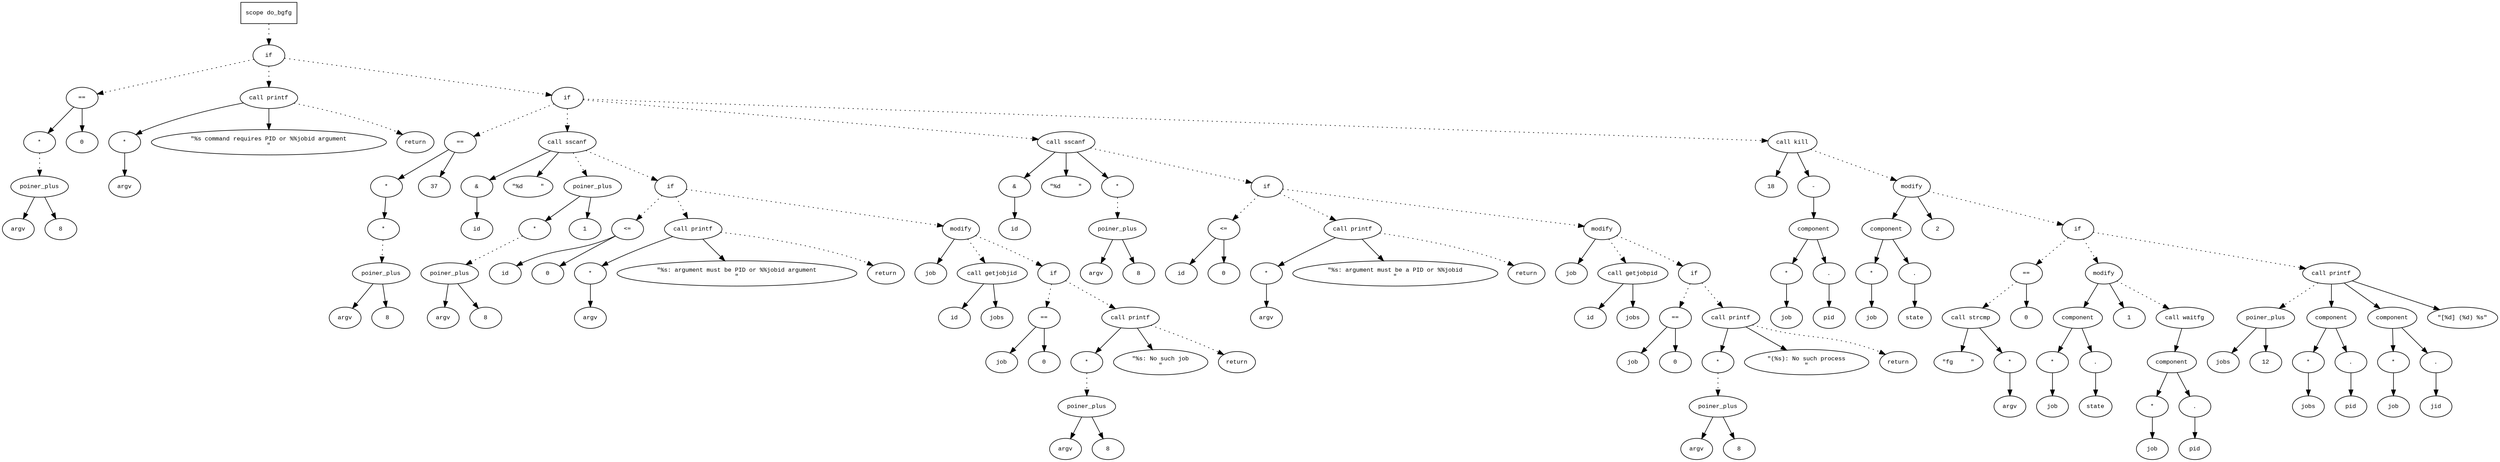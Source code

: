digraph AST {
  graph [fontname="Times New Roman",fontsize=10];
  node  [fontname="Courier New",fontsize=10];
  edge  [fontname="Times New Roman",fontsize=10];

  node1 [label="scope do_bgfg",shape=box];
  node2 [label="if",shape=ellipse];
  node1 -> node2 [style=dotted];
  node3 [label="==",shape=ellipse];
  node4 [label="*",shape=ellipse];
  node5 [label="poiner_plus",shape=ellipse];
  node6 [label="argv",shape=ellipse];
  node5 -> node6;
  node7 [label="8",shape=ellipse];
  node5 -> node7;
  node4 -> node5 [style=dotted];
  node3 -> node4;
  node8 [label="0",shape=ellipse];
  node3 -> node8;
  node2 -> node3 [style=dotted];
  node9 [label="call printf",shape=ellipse];
  node10 [label="*",shape=ellipse];
  node11 [label="argv",shape=ellipse];
  node10 -> node11;
  node9 -> node10;
  node12 [label="\"%s command requires PID or %%jobid argument
\"",shape=ellipse];
  node9 -> node12;
  node2 -> node9 [style=dotted];
  node13 [label="return",shape=ellipse];
  node9 -> node13 [style=dotted];
  node14 [label="if",shape=ellipse];
  node2 -> node14 [style=dotted];
  node15 [label="==",shape=ellipse];
  node16 [label="*",shape=ellipse];
  node17 [label="*",shape=ellipse];
  node18 [label="poiner_plus",shape=ellipse];
  node19 [label="argv",shape=ellipse];
  node18 -> node19;
  node20 [label="8",shape=ellipse];
  node18 -> node20;
  node17 -> node18 [style=dotted];
  node16 -> node17;
  node15 -> node16;
  node21 [label="37",shape=ellipse];
  node15 -> node21;
  node14 -> node15 [style=dotted];
  node22 [label="call sscanf",shape=ellipse];
  node23 [label="&",shape=ellipse];
  node22 -> node23;
  node24 [label="id",shape=ellipse];
  node23 -> node24;
  node25 [label="\"%d     \"",shape=ellipse];
  node22 -> node25;
  node26 [label="poiner_plus",shape=ellipse];
  node27 [label="*",shape=ellipse];
  node28 [label="poiner_plus",shape=ellipse];
  node29 [label="argv",shape=ellipse];
  node28 -> node29;
  node30 [label="8",shape=ellipse];
  node28 -> node30;
  node27 -> node28 [style=dotted];
  node26 -> node27;
  node31 [label="1",shape=ellipse];
  node26 -> node31;
  node22 -> node26 [style=dotted];
  node14 -> node22 [style=dotted];
  node32 [label="if",shape=ellipse];
  node22 -> node32 [style=dotted];
  node33 [label="<=",shape=ellipse];
  node34 [label="id",shape=ellipse];
  node33 -> node34;
  node35 [label="0",shape=ellipse];
  node33 -> node35;
  node32 -> node33 [style=dotted];
  node36 [label="call printf",shape=ellipse];
  node37 [label="*",shape=ellipse];
  node38 [label="argv",shape=ellipse];
  node37 -> node38;
  node36 -> node37;
  node39 [label="\"%s: argument must be PID or %%jobid argument
\"",shape=ellipse];
  node36 -> node39;
  node32 -> node36 [style=dotted];
  node40 [label="return",shape=ellipse];
  node36 -> node40 [style=dotted];
  node41 [label="modify",shape=ellipse];
  node42 [label="job",shape=ellipse];
  node41 -> node42;
  node43 [label="call getjobjid",shape=ellipse];
  node44 [label="id",shape=ellipse];
  node43 -> node44;
  node45 [label="jobs",shape=ellipse];
  node43 -> node45;
  node41 -> node43 [style=dotted];
  node32 -> node41 [style=dotted];
  node46 [label="if",shape=ellipse];
  node41 -> node46 [style=dotted];
  node47 [label="==",shape=ellipse];
  node48 [label="job",shape=ellipse];
  node47 -> node48;
  node49 [label="0",shape=ellipse];
  node47 -> node49;
  node46 -> node47 [style=dotted];
  node50 [label="call printf",shape=ellipse];
  node51 [label="*",shape=ellipse];
  node52 [label="poiner_plus",shape=ellipse];
  node53 [label="argv",shape=ellipse];
  node52 -> node53;
  node54 [label="8",shape=ellipse];
  node52 -> node54;
  node51 -> node52 [style=dotted];
  node50 -> node51;
  node55 [label="\"%s: No such job
\"",shape=ellipse];
  node50 -> node55;
  node46 -> node50 [style=dotted];
  node56 [label="return",shape=ellipse];
  node50 -> node56 [style=dotted];
  node57 [label="call sscanf",shape=ellipse];
  node58 [label="&",shape=ellipse];
  node57 -> node58;
  node59 [label="id",shape=ellipse];
  node58 -> node59;
  node60 [label="\"%d     \"",shape=ellipse];
  node57 -> node60;
  node61 [label="*",shape=ellipse];
  node62 [label="poiner_plus",shape=ellipse];
  node63 [label="argv",shape=ellipse];
  node62 -> node63;
  node64 [label="8",shape=ellipse];
  node62 -> node64;
  node61 -> node62 [style=dotted];
  node57 -> node61;
  node14 -> node57 [style=dotted];
  node65 [label="if",shape=ellipse];
  node57 -> node65 [style=dotted];
  node66 [label="<=",shape=ellipse];
  node67 [label="id",shape=ellipse];
  node66 -> node67;
  node68 [label="0",shape=ellipse];
  node66 -> node68;
  node65 -> node66 [style=dotted];
  node69 [label="call printf",shape=ellipse];
  node70 [label="*",shape=ellipse];
  node71 [label="argv",shape=ellipse];
  node70 -> node71;
  node69 -> node70;
  node72 [label="\"%s: argument must be a PID or %%jobid
\"",shape=ellipse];
  node69 -> node72;
  node65 -> node69 [style=dotted];
  node73 [label="return",shape=ellipse];
  node69 -> node73 [style=dotted];
  node74 [label="modify",shape=ellipse];
  node75 [label="job",shape=ellipse];
  node74 -> node75;
  node76 [label="call getjobpid",shape=ellipse];
  node77 [label="id",shape=ellipse];
  node76 -> node77;
  node78 [label="jobs",shape=ellipse];
  node76 -> node78;
  node74 -> node76 [style=dotted];
  node65 -> node74 [style=dotted];
  node79 [label="if",shape=ellipse];
  node74 -> node79 [style=dotted];
  node80 [label="==",shape=ellipse];
  node81 [label="job",shape=ellipse];
  node80 -> node81;
  node82 [label="0",shape=ellipse];
  node80 -> node82;
  node79 -> node80 [style=dotted];
  node83 [label="call printf",shape=ellipse];
  node84 [label="*",shape=ellipse];
  node85 [label="poiner_plus",shape=ellipse];
  node86 [label="argv",shape=ellipse];
  node85 -> node86;
  node87 [label="8",shape=ellipse];
  node85 -> node87;
  node84 -> node85 [style=dotted];
  node83 -> node84;
  node88 [label="\"(%s): No such process
\"",shape=ellipse];
  node83 -> node88;
  node79 -> node83 [style=dotted];
  node89 [label="return",shape=ellipse];
  node83 -> node89 [style=dotted];
  node90 [label="call kill",shape=ellipse];
  node91 [label="18",shape=ellipse];
  node90 -> node91;
  node92 [label="-",shape=ellipse];
  node93 [label="component",shape=ellipse];
  node92 -> node93;
  node94 [label="*",shape=ellipse];
  node95 [label="job",shape=ellipse];
  node94 -> node95;
  node93 -> node94;
  node96 [label=".",shape=ellipse];
  node93 -> node96;
  node97 [label="pid",shape=ellipse];
  node96 -> node97;
  node90 -> node92;
  node14 -> node90 [style=dotted];
  node98 [label="modify",shape=ellipse];
  node99 [label="component",shape=ellipse];
  node98 -> node99;
  node100 [label="*",shape=ellipse];
  node101 [label="job",shape=ellipse];
  node100 -> node101;
  node99 -> node100;
  node102 [label=".",shape=ellipse];
  node99 -> node102;
  node103 [label="state",shape=ellipse];
  node102 -> node103;
  node104 [label="2",shape=ellipse];
  node98 -> node104;
  node90 -> node98 [style=dotted];
  node105 [label="if",shape=ellipse];
  node98 -> node105 [style=dotted];
  node106 [label="==",shape=ellipse];
  node107 [label="call strcmp",shape=ellipse];
  node108 [label="\"fg     \"",shape=ellipse];
  node107 -> node108;
  node109 [label="*",shape=ellipse];
  node110 [label="argv",shape=ellipse];
  node109 -> node110;
  node107 -> node109;
  node106 -> node107 [style=dotted];
  node111 [label="0",shape=ellipse];
  node106 -> node111;
  node105 -> node106 [style=dotted];
  node112 [label="modify",shape=ellipse];
  node113 [label="component",shape=ellipse];
  node112 -> node113;
  node114 [label="*",shape=ellipse];
  node115 [label="job",shape=ellipse];
  node114 -> node115;
  node113 -> node114;
  node116 [label=".",shape=ellipse];
  node113 -> node116;
  node117 [label="state",shape=ellipse];
  node116 -> node117;
  node118 [label="1",shape=ellipse];
  node112 -> node118;
  node105 -> node112 [style=dotted];
  node119 [label="call waitfg",shape=ellipse];
  node120 [label="component",shape=ellipse];
  node119 -> node120;
  node121 [label="*",shape=ellipse];
  node122 [label="job",shape=ellipse];
  node121 -> node122;
  node120 -> node121;
  node123 [label=".",shape=ellipse];
  node120 -> node123;
  node124 [label="pid",shape=ellipse];
  node123 -> node124;
  node112 -> node119 [style=dotted];
  node125 [label="call printf",shape=ellipse];
  node126 [label="poiner_plus",shape=ellipse];
  node127 [label="jobs",shape=ellipse];
  node126 -> node127;
  node128 [label="12",shape=ellipse];
  node126 -> node128;
  node125 -> node126 [style=dotted];
  node129 [label="component",shape=ellipse];
  node125 -> node129;
  node130 [label="*",shape=ellipse];
  node131 [label="jobs",shape=ellipse];
  node130 -> node131;
  node129 -> node130;
  node132 [label=".",shape=ellipse];
  node129 -> node132;
  node133 [label="pid",shape=ellipse];
  node132 -> node133;
  node134 [label="component",shape=ellipse];
  node125 -> node134;
  node135 [label="*",shape=ellipse];
  node136 [label="job",shape=ellipse];
  node135 -> node136;
  node134 -> node135;
  node137 [label=".",shape=ellipse];
  node134 -> node137;
  node138 [label="jid",shape=ellipse];
  node137 -> node138;
  node139 [label="\"[%d] (%d) %s\"",shape=ellipse];
  node125 -> node139;
  node105 -> node125 [style=dotted];
} 
